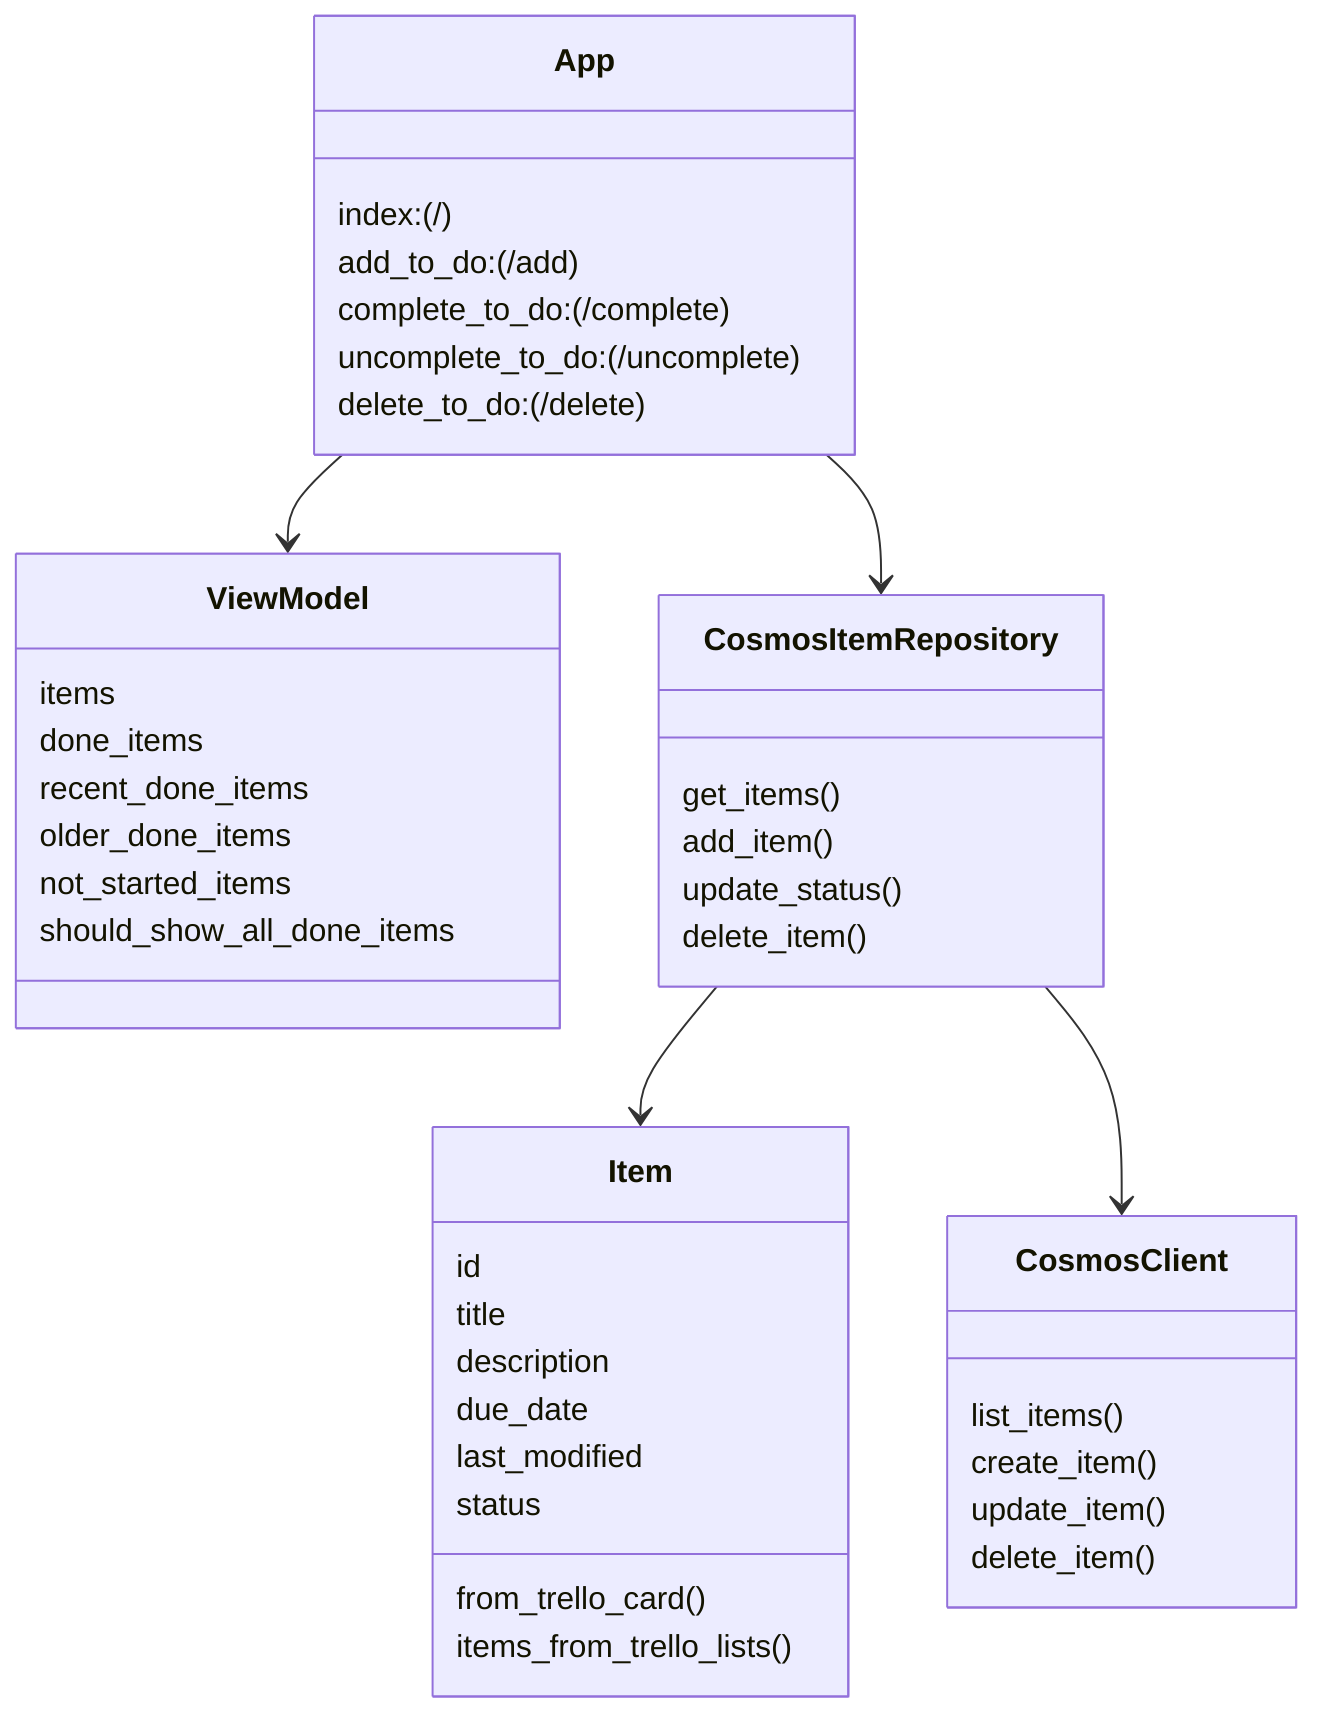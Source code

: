 classDiagram
    App --> ViewModel
    App --> CosmosItemRepository
    CosmosItemRepository --> Item
    CosmosItemRepository --> CosmosClient
    class App {
        index:(/)
        add_to_do:(/add)
        complete_to_do:(/complete)
        uncomplete_to_do:(/uncomplete)
        delete_to_do:(/delete)
    }
    class CosmosItemRepository {
        get_items()
        add_item()
        update_status()
        delete_item()
    }
    class Item {
        id
        title
        description
        due_date
        last_modified
        status
        from_trello_card()
        items_from_trello_lists()
    }
    class CosmosClient {
        list_items()
        create_item()
        update_item()
        delete_item()
    }
    class ViewModel {
        items
        done_items
        recent_done_items
        older_done_items
        not_started_items
        should_show_all_done_items
    }